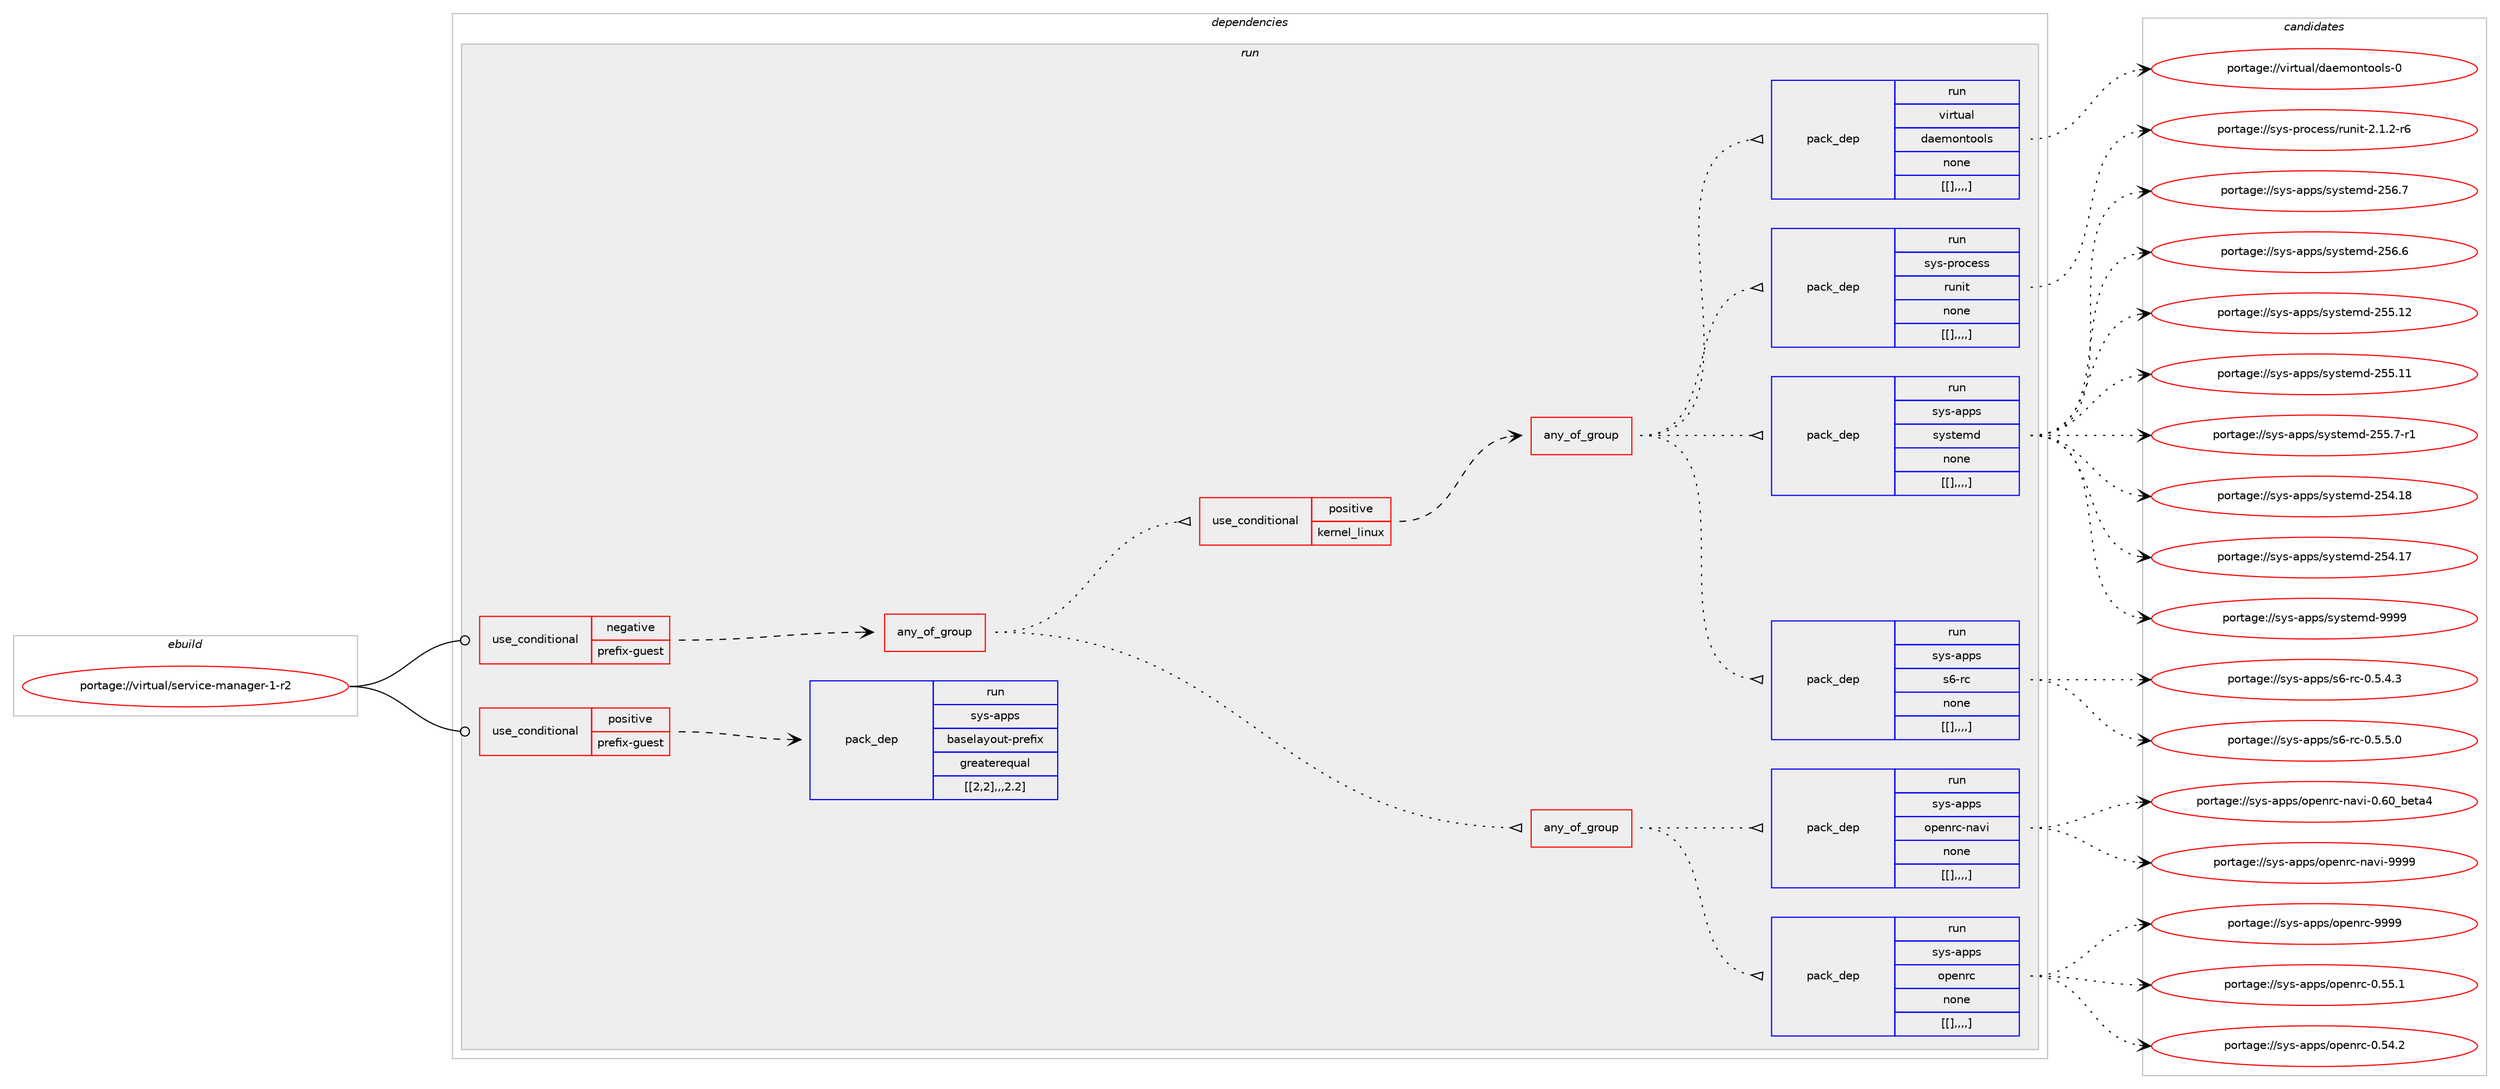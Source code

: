 digraph prolog {

# *************
# Graph options
# *************

newrank=true;
concentrate=true;
compound=true;
graph [rankdir=LR,fontname=Helvetica,fontsize=10,ranksep=1.5];#, ranksep=2.5, nodesep=0.2];
edge  [arrowhead=vee];
node  [fontname=Helvetica,fontsize=10];

# **********
# The ebuild
# **********

subgraph cluster_leftcol {
color=gray;
label=<<i>ebuild</i>>;
id [label="portage://virtual/service-manager-1-r2", color=red, width=4, href="../virtual/service-manager-1-r2.svg"];
}

# ****************
# The dependencies
# ****************

subgraph cluster_midcol {
color=gray;
label=<<i>dependencies</i>>;
subgraph cluster_compile {
fillcolor="#eeeeee";
style=filled;
label=<<i>compile</i>>;
}
subgraph cluster_compileandrun {
fillcolor="#eeeeee";
style=filled;
label=<<i>compile and run</i>>;
}
subgraph cluster_run {
fillcolor="#eeeeee";
style=filled;
label=<<i>run</i>>;
subgraph cond392 {
dependency2503 [label=<<TABLE BORDER="0" CELLBORDER="1" CELLSPACING="0" CELLPADDING="4"><TR><TD ROWSPAN="3" CELLPADDING="10">use_conditional</TD></TR><TR><TD>negative</TD></TR><TR><TD>prefix-guest</TD></TR></TABLE>>, shape=none, color=red];
subgraph any146 {
dependency2504 [label=<<TABLE BORDER="0" CELLBORDER="1" CELLSPACING="0" CELLPADDING="4"><TR><TD CELLPADDING="10">any_of_group</TD></TR></TABLE>>, shape=none, color=red];subgraph any147 {
dependency2505 [label=<<TABLE BORDER="0" CELLBORDER="1" CELLSPACING="0" CELLPADDING="4"><TR><TD CELLPADDING="10">any_of_group</TD></TR></TABLE>>, shape=none, color=red];subgraph pack1967 {
dependency2506 [label=<<TABLE BORDER="0" CELLBORDER="1" CELLSPACING="0" CELLPADDING="4" WIDTH="220"><TR><TD ROWSPAN="6" CELLPADDING="30">pack_dep</TD></TR><TR><TD WIDTH="110">run</TD></TR><TR><TD>sys-apps</TD></TR><TR><TD>openrc</TD></TR><TR><TD>none</TD></TR><TR><TD>[[],,,,]</TD></TR></TABLE>>, shape=none, color=blue];
}
dependency2505:e -> dependency2506:w [weight=20,style="dotted",arrowhead="oinv"];
subgraph pack1968 {
dependency2508 [label=<<TABLE BORDER="0" CELLBORDER="1" CELLSPACING="0" CELLPADDING="4" WIDTH="220"><TR><TD ROWSPAN="6" CELLPADDING="30">pack_dep</TD></TR><TR><TD WIDTH="110">run</TD></TR><TR><TD>sys-apps</TD></TR><TR><TD>openrc-navi</TD></TR><TR><TD>none</TD></TR><TR><TD>[[],,,,]</TD></TR></TABLE>>, shape=none, color=blue];
}
dependency2505:e -> dependency2508:w [weight=20,style="dotted",arrowhead="oinv"];
}
dependency2504:e -> dependency2505:w [weight=20,style="dotted",arrowhead="oinv"];
subgraph cond394 {
dependency2511 [label=<<TABLE BORDER="0" CELLBORDER="1" CELLSPACING="0" CELLPADDING="4"><TR><TD ROWSPAN="3" CELLPADDING="10">use_conditional</TD></TR><TR><TD>positive</TD></TR><TR><TD>kernel_linux</TD></TR></TABLE>>, shape=none, color=red];
subgraph any149 {
dependency2512 [label=<<TABLE BORDER="0" CELLBORDER="1" CELLSPACING="0" CELLPADDING="4"><TR><TD CELLPADDING="10">any_of_group</TD></TR></TABLE>>, shape=none, color=red];subgraph pack1971 {
dependency2514 [label=<<TABLE BORDER="0" CELLBORDER="1" CELLSPACING="0" CELLPADDING="4" WIDTH="220"><TR><TD ROWSPAN="6" CELLPADDING="30">pack_dep</TD></TR><TR><TD WIDTH="110">run</TD></TR><TR><TD>sys-apps</TD></TR><TR><TD>s6-rc</TD></TR><TR><TD>none</TD></TR><TR><TD>[[],,,,]</TD></TR></TABLE>>, shape=none, color=blue];
}
dependency2512:e -> dependency2514:w [weight=20,style="dotted",arrowhead="oinv"];
subgraph pack1973 {
dependency2516 [label=<<TABLE BORDER="0" CELLBORDER="1" CELLSPACING="0" CELLPADDING="4" WIDTH="220"><TR><TD ROWSPAN="6" CELLPADDING="30">pack_dep</TD></TR><TR><TD WIDTH="110">run</TD></TR><TR><TD>sys-apps</TD></TR><TR><TD>systemd</TD></TR><TR><TD>none</TD></TR><TR><TD>[[],,,,]</TD></TR></TABLE>>, shape=none, color=blue];
}
dependency2512:e -> dependency2516:w [weight=20,style="dotted",arrowhead="oinv"];
subgraph pack1974 {
dependency2519 [label=<<TABLE BORDER="0" CELLBORDER="1" CELLSPACING="0" CELLPADDING="4" WIDTH="220"><TR><TD ROWSPAN="6" CELLPADDING="30">pack_dep</TD></TR><TR><TD WIDTH="110">run</TD></TR><TR><TD>sys-process</TD></TR><TR><TD>runit</TD></TR><TR><TD>none</TD></TR><TR><TD>[[],,,,]</TD></TR></TABLE>>, shape=none, color=blue];
}
dependency2512:e -> dependency2519:w [weight=20,style="dotted",arrowhead="oinv"];
subgraph pack1978 {
dependency2523 [label=<<TABLE BORDER="0" CELLBORDER="1" CELLSPACING="0" CELLPADDING="4" WIDTH="220"><TR><TD ROWSPAN="6" CELLPADDING="30">pack_dep</TD></TR><TR><TD WIDTH="110">run</TD></TR><TR><TD>virtual</TD></TR><TR><TD>daemontools</TD></TR><TR><TD>none</TD></TR><TR><TD>[[],,,,]</TD></TR></TABLE>>, shape=none, color=blue];
}
dependency2512:e -> dependency2523:w [weight=20,style="dotted",arrowhead="oinv"];
}
dependency2511:e -> dependency2512:w [weight=20,style="dashed",arrowhead="vee"];
}
dependency2504:e -> dependency2511:w [weight=20,style="dotted",arrowhead="oinv"];
}
dependency2503:e -> dependency2504:w [weight=20,style="dashed",arrowhead="vee"];
}
id:e -> dependency2503:w [weight=20,style="solid",arrowhead="odot"];
subgraph cond398 {
dependency2528 [label=<<TABLE BORDER="0" CELLBORDER="1" CELLSPACING="0" CELLPADDING="4"><TR><TD ROWSPAN="3" CELLPADDING="10">use_conditional</TD></TR><TR><TD>positive</TD></TR><TR><TD>prefix-guest</TD></TR></TABLE>>, shape=none, color=red];
subgraph pack1982 {
dependency2530 [label=<<TABLE BORDER="0" CELLBORDER="1" CELLSPACING="0" CELLPADDING="4" WIDTH="220"><TR><TD ROWSPAN="6" CELLPADDING="30">pack_dep</TD></TR><TR><TD WIDTH="110">run</TD></TR><TR><TD>sys-apps</TD></TR><TR><TD>baselayout-prefix</TD></TR><TR><TD>greaterequal</TD></TR><TR><TD>[[2,2],,,2.2]</TD></TR></TABLE>>, shape=none, color=blue];
}
dependency2528:e -> dependency2530:w [weight=20,style="dashed",arrowhead="vee"];
}
id:e -> dependency2528:w [weight=20,style="solid",arrowhead="odot"];
}
}

# **************
# The candidates
# **************

subgraph cluster_choices {
rank=same;
color=gray;
label=<<i>candidates</i>>;

subgraph choice1971 {
color=black;
nodesep=1;
choice115121115459711211211547111112101110114994557575757 [label="portage://sys-apps/openrc-9999", color=red, width=4,href="../sys-apps/openrc-9999.svg"];
choice1151211154597112112115471111121011101149945484653534649 [label="portage://sys-apps/openrc-0.55.1", color=red, width=4,href="../sys-apps/openrc-0.55.1.svg"];
choice1151211154597112112115471111121011101149945484653524650 [label="portage://sys-apps/openrc-0.54.2", color=red, width=4,href="../sys-apps/openrc-0.54.2.svg"];
dependency2506:e -> choice115121115459711211211547111112101110114994557575757:w [style=dotted,weight="100"];
dependency2506:e -> choice1151211154597112112115471111121011101149945484653534649:w [style=dotted,weight="100"];
dependency2506:e -> choice1151211154597112112115471111121011101149945484653524650:w [style=dotted,weight="100"];
}
subgraph choice1974 {
color=black;
nodesep=1;
choice1151211154597112112115471111121011101149945110971181054557575757 [label="portage://sys-apps/openrc-navi-9999", color=red, width=4,href="../sys-apps/openrc-navi-9999.svg"];
choice115121115459711211211547111112101110114994511097118105454846544895981011169752 [label="portage://sys-apps/openrc-navi-0.60_beta4", color=red, width=4,href="../sys-apps/openrc-navi-0.60_beta4.svg"];
dependency2508:e -> choice1151211154597112112115471111121011101149945110971181054557575757:w [style=dotted,weight="100"];
dependency2508:e -> choice115121115459711211211547111112101110114994511097118105454846544895981011169752:w [style=dotted,weight="100"];
}
subgraph choice1977 {
color=black;
nodesep=1;
choice1151211154597112112115471155445114994548465346534648 [label="portage://sys-apps/s6-rc-0.5.5.0", color=red, width=4,href="../sys-apps/s6-rc-0.5.5.0.svg"];
choice1151211154597112112115471155445114994548465346524651 [label="portage://sys-apps/s6-rc-0.5.4.3", color=red, width=4,href="../sys-apps/s6-rc-0.5.4.3.svg"];
dependency2514:e -> choice1151211154597112112115471155445114994548465346534648:w [style=dotted,weight="100"];
dependency2514:e -> choice1151211154597112112115471155445114994548465346524651:w [style=dotted,weight="100"];
}
subgraph choice1979 {
color=black;
nodesep=1;
choice1151211154597112112115471151211151161011091004557575757 [label="portage://sys-apps/systemd-9999", color=red, width=4,href="../sys-apps/systemd-9999.svg"];
choice115121115459711211211547115121115116101109100455053544655 [label="portage://sys-apps/systemd-256.7", color=red, width=4,href="../sys-apps/systemd-256.7.svg"];
choice115121115459711211211547115121115116101109100455053544654 [label="portage://sys-apps/systemd-256.6", color=red, width=4,href="../sys-apps/systemd-256.6.svg"];
choice11512111545971121121154711512111511610110910045505353464950 [label="portage://sys-apps/systemd-255.12", color=red, width=4,href="../sys-apps/systemd-255.12.svg"];
choice11512111545971121121154711512111511610110910045505353464949 [label="portage://sys-apps/systemd-255.11", color=red, width=4,href="../sys-apps/systemd-255.11.svg"];
choice1151211154597112112115471151211151161011091004550535346554511449 [label="portage://sys-apps/systemd-255.7-r1", color=red, width=4,href="../sys-apps/systemd-255.7-r1.svg"];
choice11512111545971121121154711512111511610110910045505352464956 [label="portage://sys-apps/systemd-254.18", color=red, width=4,href="../sys-apps/systemd-254.18.svg"];
choice11512111545971121121154711512111511610110910045505352464955 [label="portage://sys-apps/systemd-254.17", color=red, width=4,href="../sys-apps/systemd-254.17.svg"];
dependency2516:e -> choice1151211154597112112115471151211151161011091004557575757:w [style=dotted,weight="100"];
dependency2516:e -> choice115121115459711211211547115121115116101109100455053544655:w [style=dotted,weight="100"];
dependency2516:e -> choice115121115459711211211547115121115116101109100455053544654:w [style=dotted,weight="100"];
dependency2516:e -> choice11512111545971121121154711512111511610110910045505353464950:w [style=dotted,weight="100"];
dependency2516:e -> choice11512111545971121121154711512111511610110910045505353464949:w [style=dotted,weight="100"];
dependency2516:e -> choice1151211154597112112115471151211151161011091004550535346554511449:w [style=dotted,weight="100"];
dependency2516:e -> choice11512111545971121121154711512111511610110910045505352464956:w [style=dotted,weight="100"];
dependency2516:e -> choice11512111545971121121154711512111511610110910045505352464955:w [style=dotted,weight="100"];
}
subgraph choice1983 {
color=black;
nodesep=1;
choice1151211154511211411199101115115471141171101051164550464946504511454 [label="portage://sys-process/runit-2.1.2-r6", color=red, width=4,href="../sys-process/runit-2.1.2-r6.svg"];
dependency2519:e -> choice1151211154511211411199101115115471141171101051164550464946504511454:w [style=dotted,weight="100"];
}
subgraph choice1985 {
color=black;
nodesep=1;
choice1181051141161179710847100971011091111101161111111081154548 [label="portage://virtual/daemontools-0", color=red, width=4,href="../virtual/daemontools-0.svg"];
dependency2523:e -> choice1181051141161179710847100971011091111101161111111081154548:w [style=dotted,weight="100"];
}
subgraph choice1988 {
color=black;
nodesep=1;
}
}

}
